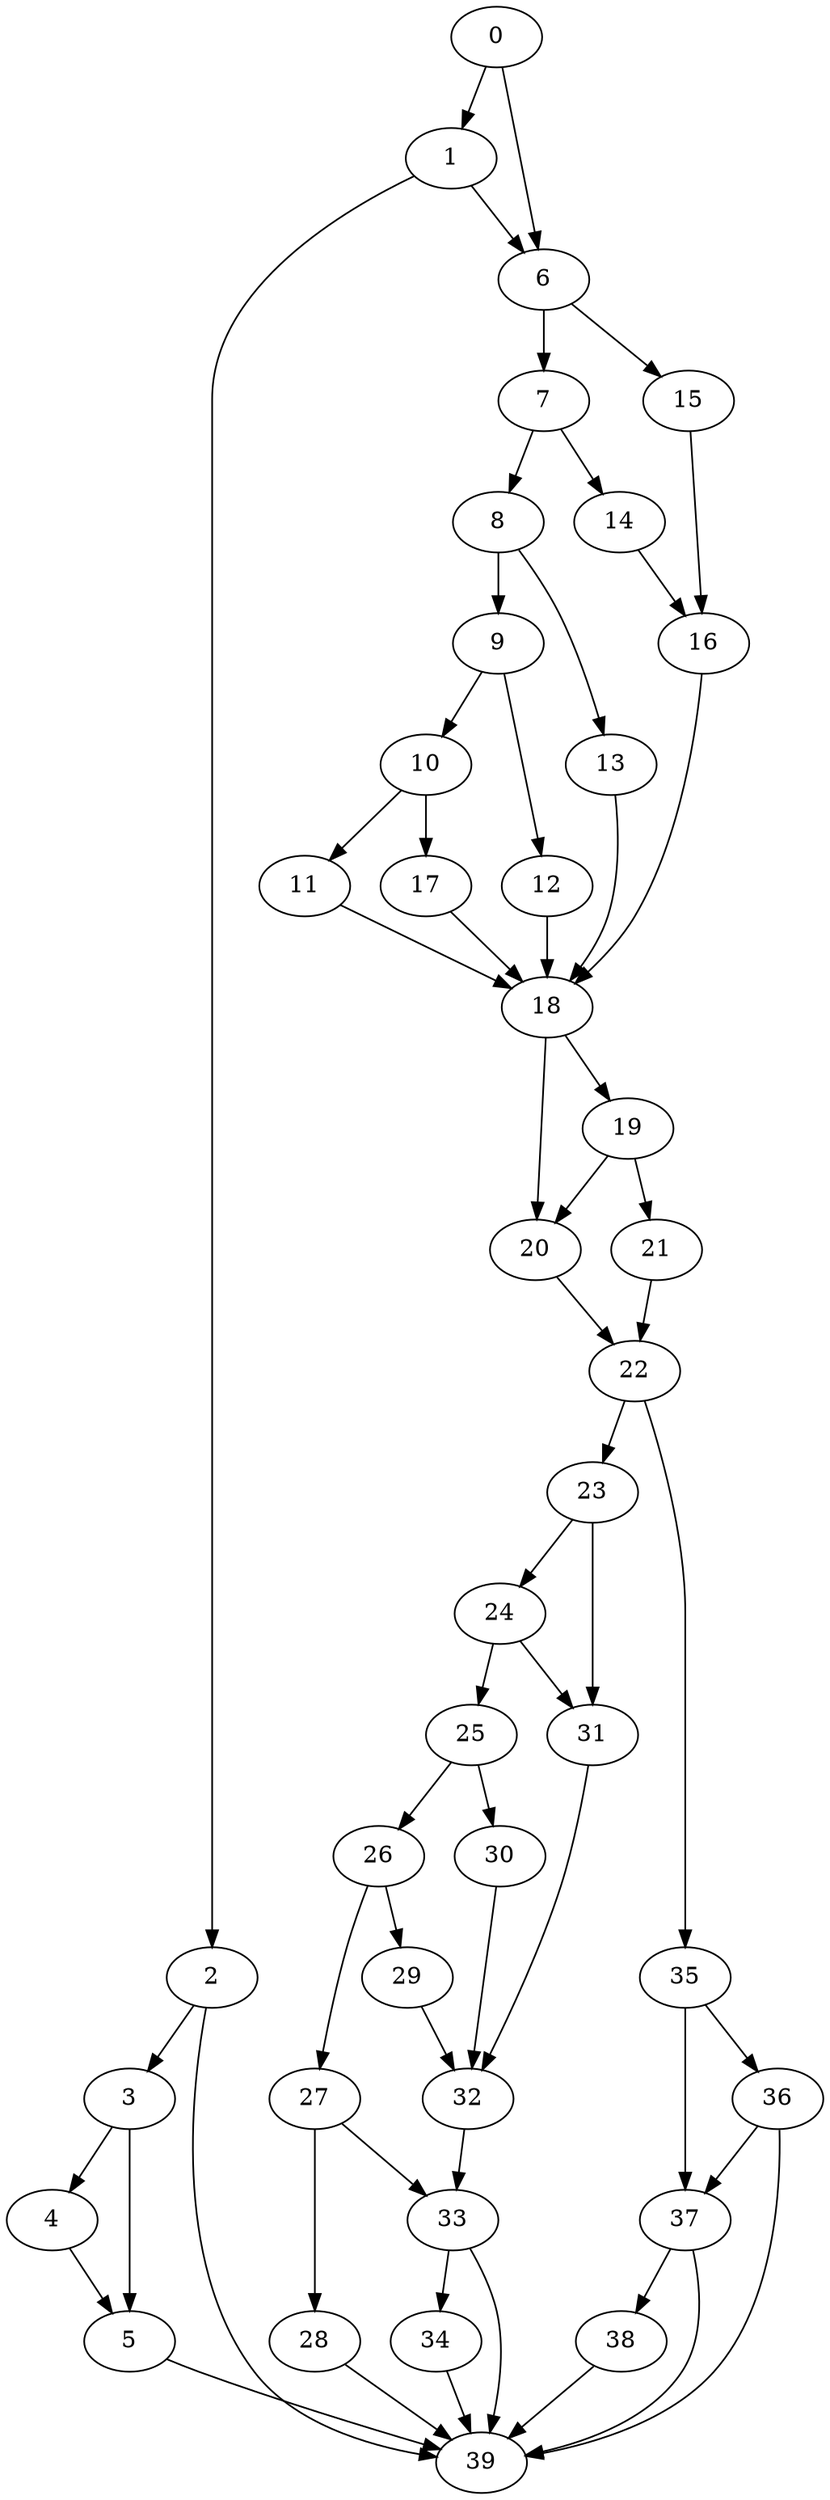 digraph {
	0
	1
	2
	3
	4
	5
	6
	7
	8
	9
	10
	11
	12
	13
	14
	15
	16
	17
	18
	19
	20
	21
	22
	23
	24
	25
	26
	27
	28
	29
	30
	31
	32
	33
	34
	35
	36
	37
	38
	39
	27 -> 28
	25 -> 30
	35 -> 37
	36 -> 37
	37 -> 38
	9 -> 12
	24 -> 25
	10 -> 11
	18 -> 19
	3 -> 4
	6 -> 15
	20 -> 22
	21 -> 22
	26 -> 27
	26 -> 29
	1 -> 2
	6 -> 7
	33 -> 34
	38 -> 39
	2 -> 39
	5 -> 39
	28 -> 39
	33 -> 39
	34 -> 39
	36 -> 39
	37 -> 39
	2 -> 3
	23 -> 24
	7 -> 14
	14 -> 16
	15 -> 16
	22 -> 23
	29 -> 32
	30 -> 32
	31 -> 32
	22 -> 35
	7 -> 8
	8 -> 13
	0 -> 1
	23 -> 31
	24 -> 31
	8 -> 9
	9 -> 10
	13 -> 18
	16 -> 18
	17 -> 18
	11 -> 18
	12 -> 18
	18 -> 20
	19 -> 20
	19 -> 21
	25 -> 26
	3 -> 5
	4 -> 5
	0 -> 6
	1 -> 6
	27 -> 33
	32 -> 33
	10 -> 17
	35 -> 36
}
